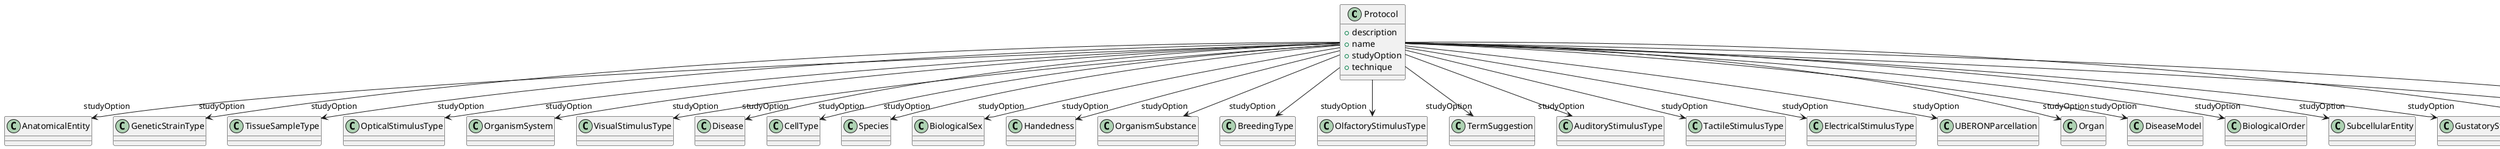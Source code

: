 @startuml
class Protocol {
+description
+name
+studyOption
+technique

}
Protocol -d-> "studyOption" AnatomicalEntity
Protocol -d-> "studyOption" GeneticStrainType
Protocol -d-> "studyOption" TissueSampleType
Protocol -d-> "studyOption" OpticalStimulusType
Protocol -d-> "studyOption" OrganismSystem
Protocol -d-> "studyOption" VisualStimulusType
Protocol -d-> "studyOption" Disease
Protocol -d-> "studyOption" CellType
Protocol -d-> "studyOption" Species
Protocol -d-> "studyOption" BiologicalSex
Protocol -d-> "studyOption" Handedness
Protocol -d-> "studyOption" OrganismSubstance
Protocol -d-> "studyOption" BreedingType
Protocol -d-> "studyOption" OlfactoryStimulusType
Protocol -d-> "studyOption" TermSuggestion
Protocol -d-> "studyOption" AuditoryStimulusType
Protocol -d-> "studyOption" TactileStimulusType
Protocol -d-> "studyOption" ElectricalStimulusType
Protocol -d-> "studyOption" UBERONParcellation
Protocol -d-> "studyOption" Organ
Protocol -d-> "studyOption" DiseaseModel
Protocol -d-> "studyOption" BiologicalOrder
Protocol -d-> "studyOption" SubcellularEntity
Protocol -d-> "studyOption" GustatoryStimulusType
Protocol -d-> "studyOption" CellCultureType
Protocol -d-> "studyOption" MolecularEntity
Protocol -d-> "technique" Technique

@enduml